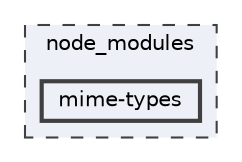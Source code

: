 digraph "node_modules/mime-types"
{
 // LATEX_PDF_SIZE
  bgcolor="transparent";
  edge [fontname=Helvetica,fontsize=10,labelfontname=Helvetica,labelfontsize=10];
  node [fontname=Helvetica,fontsize=10,shape=box,height=0.2,width=0.4];
  compound=true
  subgraph clusterdir_acd06b18086a0dd2ae699b1e0b775be8 {
    graph [ bgcolor="#edf0f7", pencolor="grey25", label="node_modules", fontname=Helvetica,fontsize=10 style="filled,dashed", URL="dir_acd06b18086a0dd2ae699b1e0b775be8.html",tooltip=""]
  dir_49e1f4fe336b05d85ff3cdcf059590aa [label="mime-types", fillcolor="#edf0f7", color="grey25", style="filled,bold", URL="dir_49e1f4fe336b05d85ff3cdcf059590aa.html",tooltip=""];
  }
}
